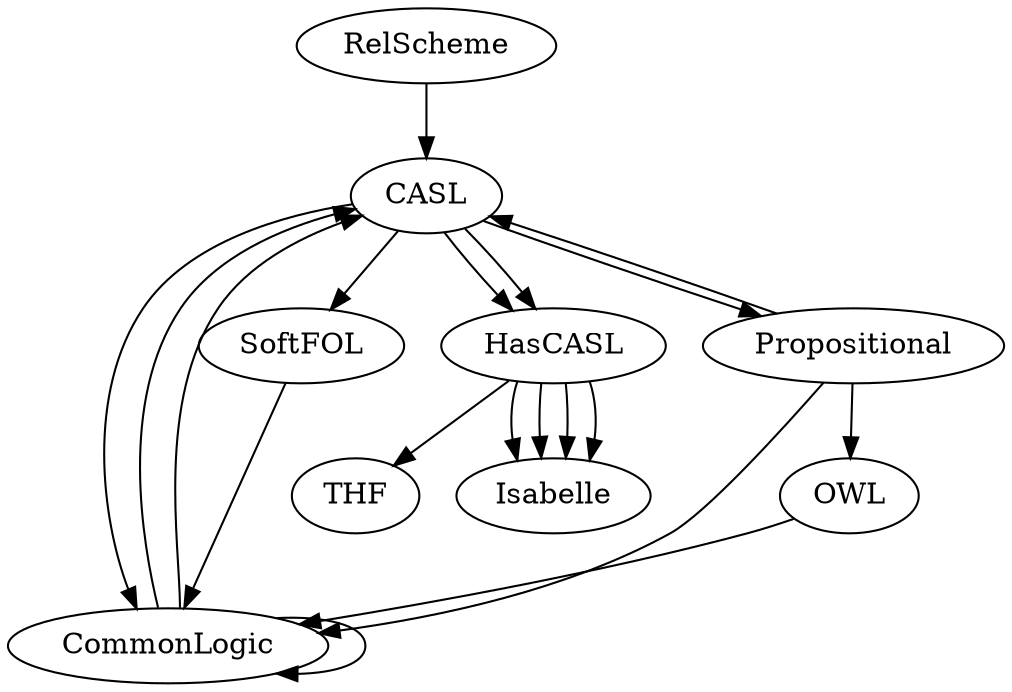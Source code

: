 digraph G {
    size = "8,6"

RelScheme -> CASL;
CASL -> CommonLogic
SoftFOL -> CommonLogic;
CASL -> SoftFOL;
CommonLogic -> CommonLogic;
CASL -> HasCASL;
Propositional -> CASL;
Propositional -> CommonLogic;
CASL -> Propositional;
Propositional -> OWL;
OWL -> CommonLogic;
CommonLogic -> CASL;
CommonLogic -> CASL;
CASL -> HasCASL;
HasCASL -> THF;
HasCASL -> Isabelle;
HasCASL -> Isabelle;
HasCASL -> Isabelle;
HasCASL -> Isabelle;
}
